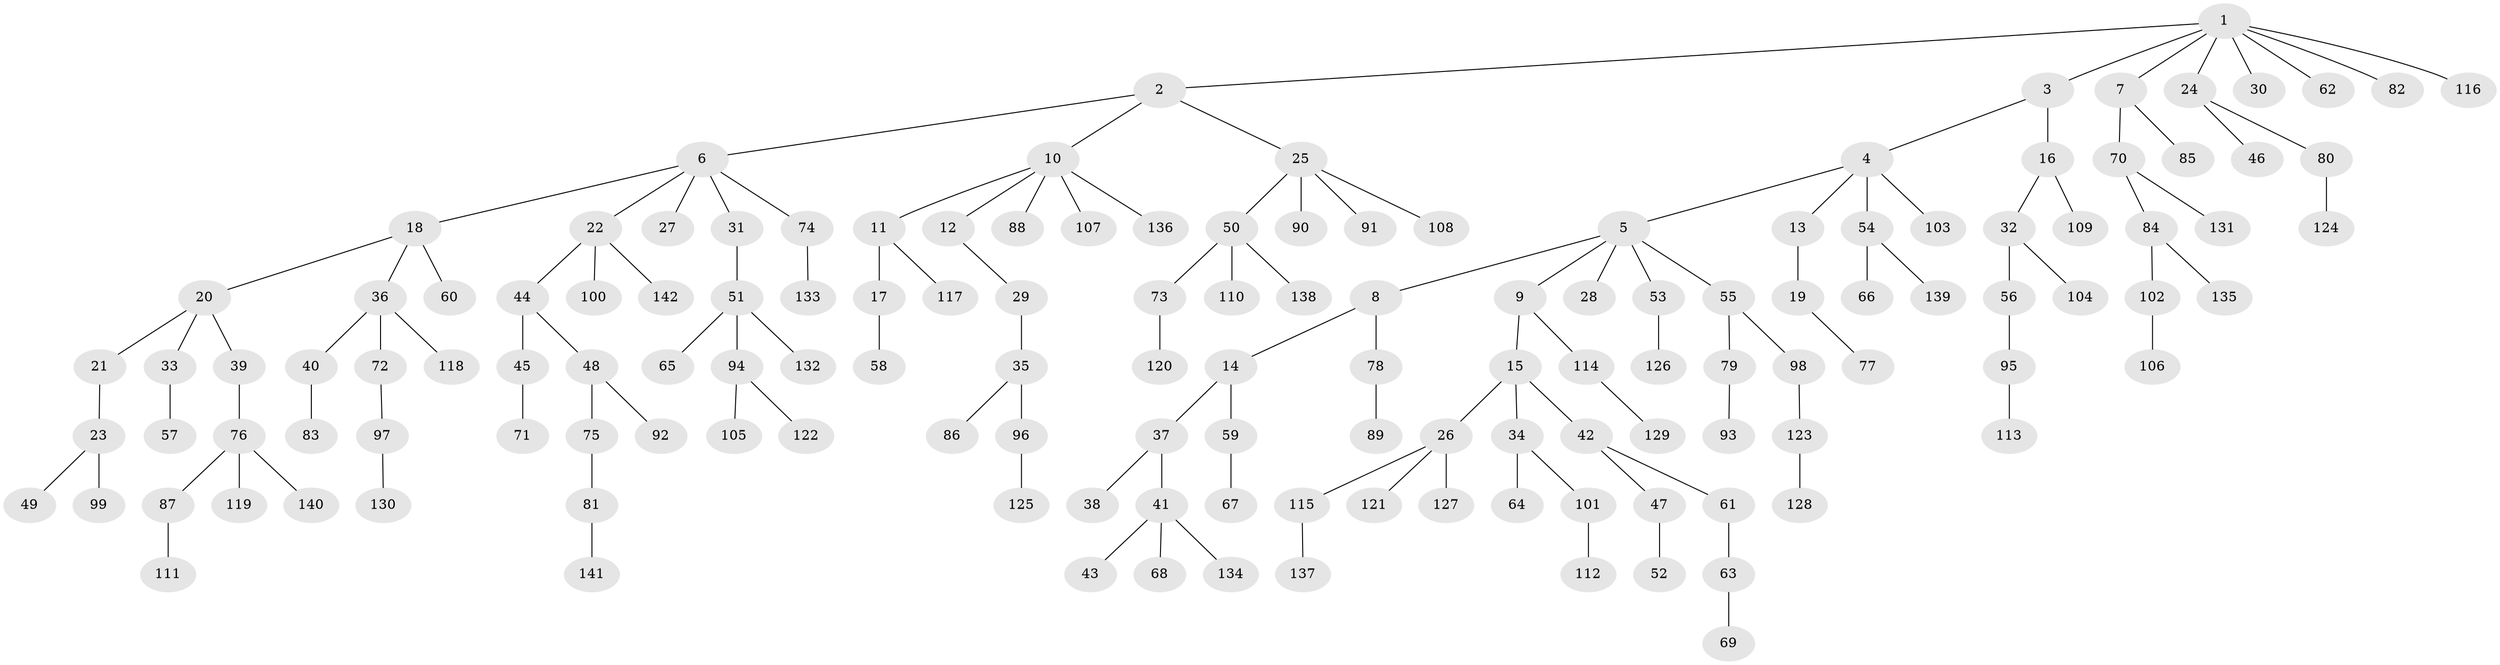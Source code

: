 // Generated by graph-tools (version 1.1) at 2025/50/03/09/25 03:50:20]
// undirected, 142 vertices, 141 edges
graph export_dot {
graph [start="1"]
  node [color=gray90,style=filled];
  1;
  2;
  3;
  4;
  5;
  6;
  7;
  8;
  9;
  10;
  11;
  12;
  13;
  14;
  15;
  16;
  17;
  18;
  19;
  20;
  21;
  22;
  23;
  24;
  25;
  26;
  27;
  28;
  29;
  30;
  31;
  32;
  33;
  34;
  35;
  36;
  37;
  38;
  39;
  40;
  41;
  42;
  43;
  44;
  45;
  46;
  47;
  48;
  49;
  50;
  51;
  52;
  53;
  54;
  55;
  56;
  57;
  58;
  59;
  60;
  61;
  62;
  63;
  64;
  65;
  66;
  67;
  68;
  69;
  70;
  71;
  72;
  73;
  74;
  75;
  76;
  77;
  78;
  79;
  80;
  81;
  82;
  83;
  84;
  85;
  86;
  87;
  88;
  89;
  90;
  91;
  92;
  93;
  94;
  95;
  96;
  97;
  98;
  99;
  100;
  101;
  102;
  103;
  104;
  105;
  106;
  107;
  108;
  109;
  110;
  111;
  112;
  113;
  114;
  115;
  116;
  117;
  118;
  119;
  120;
  121;
  122;
  123;
  124;
  125;
  126;
  127;
  128;
  129;
  130;
  131;
  132;
  133;
  134;
  135;
  136;
  137;
  138;
  139;
  140;
  141;
  142;
  1 -- 2;
  1 -- 3;
  1 -- 7;
  1 -- 24;
  1 -- 30;
  1 -- 62;
  1 -- 82;
  1 -- 116;
  2 -- 6;
  2 -- 10;
  2 -- 25;
  3 -- 4;
  3 -- 16;
  4 -- 5;
  4 -- 13;
  4 -- 54;
  4 -- 103;
  5 -- 8;
  5 -- 9;
  5 -- 28;
  5 -- 53;
  5 -- 55;
  6 -- 18;
  6 -- 22;
  6 -- 27;
  6 -- 31;
  6 -- 74;
  7 -- 70;
  7 -- 85;
  8 -- 14;
  8 -- 78;
  9 -- 15;
  9 -- 114;
  10 -- 11;
  10 -- 12;
  10 -- 88;
  10 -- 107;
  10 -- 136;
  11 -- 17;
  11 -- 117;
  12 -- 29;
  13 -- 19;
  14 -- 37;
  14 -- 59;
  15 -- 26;
  15 -- 34;
  15 -- 42;
  16 -- 32;
  16 -- 109;
  17 -- 58;
  18 -- 20;
  18 -- 36;
  18 -- 60;
  19 -- 77;
  20 -- 21;
  20 -- 33;
  20 -- 39;
  21 -- 23;
  22 -- 44;
  22 -- 100;
  22 -- 142;
  23 -- 49;
  23 -- 99;
  24 -- 46;
  24 -- 80;
  25 -- 50;
  25 -- 90;
  25 -- 91;
  25 -- 108;
  26 -- 115;
  26 -- 121;
  26 -- 127;
  29 -- 35;
  31 -- 51;
  32 -- 56;
  32 -- 104;
  33 -- 57;
  34 -- 64;
  34 -- 101;
  35 -- 86;
  35 -- 96;
  36 -- 40;
  36 -- 72;
  36 -- 118;
  37 -- 38;
  37 -- 41;
  39 -- 76;
  40 -- 83;
  41 -- 43;
  41 -- 68;
  41 -- 134;
  42 -- 47;
  42 -- 61;
  44 -- 45;
  44 -- 48;
  45 -- 71;
  47 -- 52;
  48 -- 75;
  48 -- 92;
  50 -- 73;
  50 -- 110;
  50 -- 138;
  51 -- 65;
  51 -- 94;
  51 -- 132;
  53 -- 126;
  54 -- 66;
  54 -- 139;
  55 -- 79;
  55 -- 98;
  56 -- 95;
  59 -- 67;
  61 -- 63;
  63 -- 69;
  70 -- 84;
  70 -- 131;
  72 -- 97;
  73 -- 120;
  74 -- 133;
  75 -- 81;
  76 -- 87;
  76 -- 119;
  76 -- 140;
  78 -- 89;
  79 -- 93;
  80 -- 124;
  81 -- 141;
  84 -- 102;
  84 -- 135;
  87 -- 111;
  94 -- 105;
  94 -- 122;
  95 -- 113;
  96 -- 125;
  97 -- 130;
  98 -- 123;
  101 -- 112;
  102 -- 106;
  114 -- 129;
  115 -- 137;
  123 -- 128;
}
